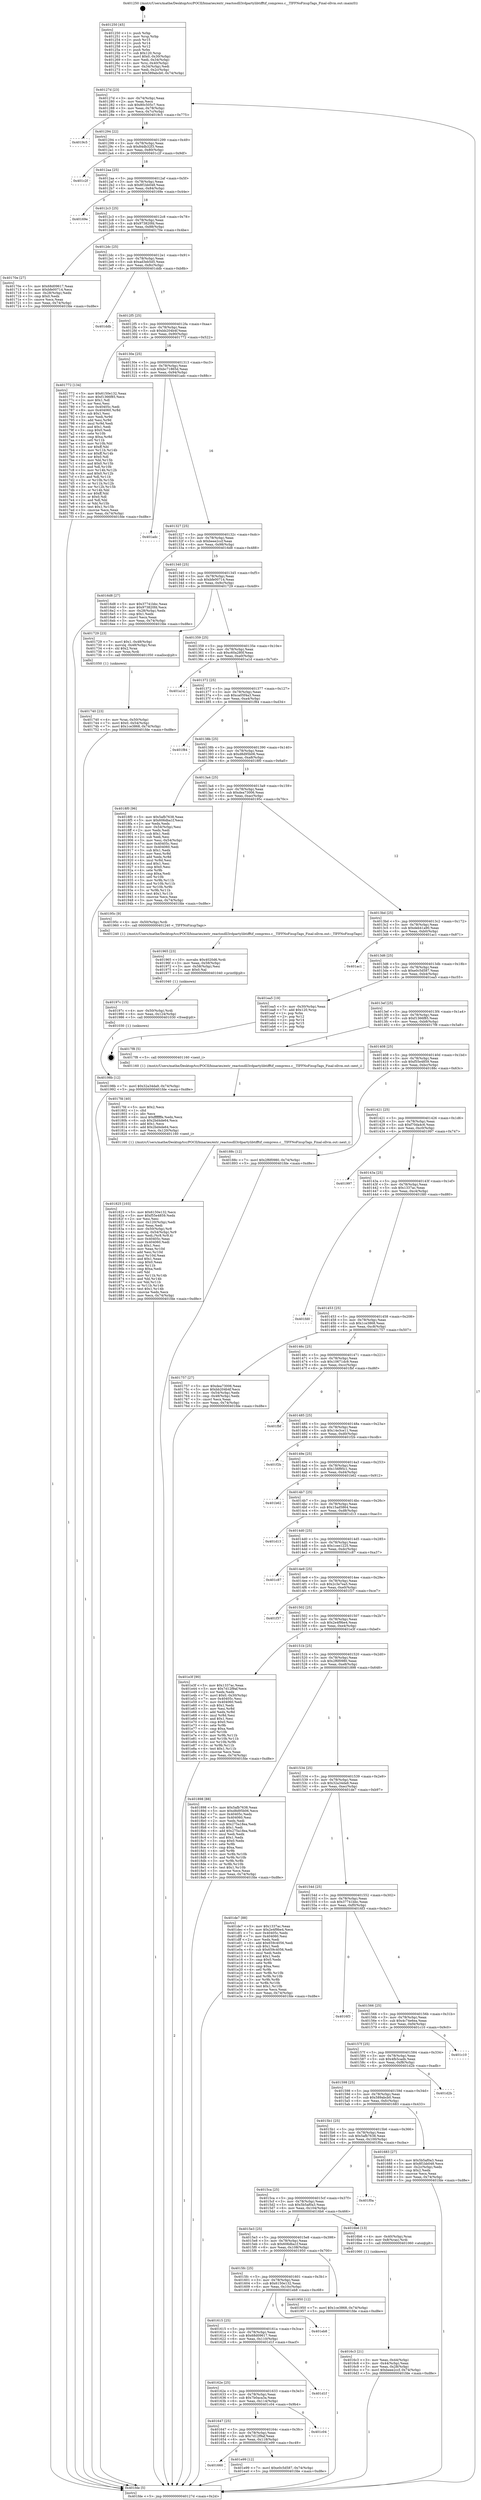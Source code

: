 digraph "0x401250" {
  label = "0x401250 (/mnt/c/Users/mathe/Desktop/tcc/POCII/binaries/extr_reactosdll3rdpartylibtifftif_compress.c__TIFFNoFixupTags_Final-ollvm.out::main(0))"
  labelloc = "t"
  node[shape=record]

  Entry [label="",width=0.3,height=0.3,shape=circle,fillcolor=black,style=filled]
  "0x40127d" [label="{
     0x40127d [23]\l
     | [instrs]\l
     &nbsp;&nbsp;0x40127d \<+3\>: mov -0x74(%rbp),%eax\l
     &nbsp;&nbsp;0x401280 \<+2\>: mov %eax,%ecx\l
     &nbsp;&nbsp;0x401282 \<+6\>: sub $0x80c505c7,%ecx\l
     &nbsp;&nbsp;0x401288 \<+3\>: mov %eax,-0x78(%rbp)\l
     &nbsp;&nbsp;0x40128b \<+3\>: mov %ecx,-0x7c(%rbp)\l
     &nbsp;&nbsp;0x40128e \<+6\>: je 00000000004019c5 \<main+0x775\>\l
  }"]
  "0x4019c5" [label="{
     0x4019c5\l
  }", style=dashed]
  "0x401294" [label="{
     0x401294 [22]\l
     | [instrs]\l
     &nbsp;&nbsp;0x401294 \<+5\>: jmp 0000000000401299 \<main+0x49\>\l
     &nbsp;&nbsp;0x401299 \<+3\>: mov -0x78(%rbp),%eax\l
     &nbsp;&nbsp;0x40129c \<+5\>: sub $0x84db32f3,%eax\l
     &nbsp;&nbsp;0x4012a1 \<+3\>: mov %eax,-0x80(%rbp)\l
     &nbsp;&nbsp;0x4012a4 \<+6\>: je 0000000000401c2f \<main+0x9df\>\l
  }"]
  Exit [label="",width=0.3,height=0.3,shape=circle,fillcolor=black,style=filled,peripheries=2]
  "0x401c2f" [label="{
     0x401c2f\l
  }", style=dashed]
  "0x4012aa" [label="{
     0x4012aa [25]\l
     | [instrs]\l
     &nbsp;&nbsp;0x4012aa \<+5\>: jmp 00000000004012af \<main+0x5f\>\l
     &nbsp;&nbsp;0x4012af \<+3\>: mov -0x78(%rbp),%eax\l
     &nbsp;&nbsp;0x4012b2 \<+5\>: sub $0x8f1bb048,%eax\l
     &nbsp;&nbsp;0x4012b7 \<+6\>: mov %eax,-0x84(%rbp)\l
     &nbsp;&nbsp;0x4012bd \<+6\>: je 000000000040169e \<main+0x44e\>\l
  }"]
  "0x401660" [label="{
     0x401660\l
  }", style=dashed]
  "0x40169e" [label="{
     0x40169e\l
  }", style=dashed]
  "0x4012c3" [label="{
     0x4012c3 [25]\l
     | [instrs]\l
     &nbsp;&nbsp;0x4012c3 \<+5\>: jmp 00000000004012c8 \<main+0x78\>\l
     &nbsp;&nbsp;0x4012c8 \<+3\>: mov -0x78(%rbp),%eax\l
     &nbsp;&nbsp;0x4012cb \<+5\>: sub $0x973820fd,%eax\l
     &nbsp;&nbsp;0x4012d0 \<+6\>: mov %eax,-0x88(%rbp)\l
     &nbsp;&nbsp;0x4012d6 \<+6\>: je 000000000040170e \<main+0x4be\>\l
  }"]
  "0x401e99" [label="{
     0x401e99 [12]\l
     | [instrs]\l
     &nbsp;&nbsp;0x401e99 \<+7\>: movl $0xe0c5d587,-0x74(%rbp)\l
     &nbsp;&nbsp;0x401ea0 \<+5\>: jmp 0000000000401fde \<main+0xd8e\>\l
  }"]
  "0x40170e" [label="{
     0x40170e [27]\l
     | [instrs]\l
     &nbsp;&nbsp;0x40170e \<+5\>: mov $0x68d09617,%eax\l
     &nbsp;&nbsp;0x401713 \<+5\>: mov $0xbfe00714,%ecx\l
     &nbsp;&nbsp;0x401718 \<+3\>: mov -0x28(%rbp),%edx\l
     &nbsp;&nbsp;0x40171b \<+3\>: cmp $0x0,%edx\l
     &nbsp;&nbsp;0x40171e \<+3\>: cmove %ecx,%eax\l
     &nbsp;&nbsp;0x401721 \<+3\>: mov %eax,-0x74(%rbp)\l
     &nbsp;&nbsp;0x401724 \<+5\>: jmp 0000000000401fde \<main+0xd8e\>\l
  }"]
  "0x4012dc" [label="{
     0x4012dc [25]\l
     | [instrs]\l
     &nbsp;&nbsp;0x4012dc \<+5\>: jmp 00000000004012e1 \<main+0x91\>\l
     &nbsp;&nbsp;0x4012e1 \<+3\>: mov -0x78(%rbp),%eax\l
     &nbsp;&nbsp;0x4012e4 \<+5\>: sub $0xad3eb5d5,%eax\l
     &nbsp;&nbsp;0x4012e9 \<+6\>: mov %eax,-0x8c(%rbp)\l
     &nbsp;&nbsp;0x4012ef \<+6\>: je 0000000000401ddb \<main+0xb8b\>\l
  }"]
  "0x401647" [label="{
     0x401647 [25]\l
     | [instrs]\l
     &nbsp;&nbsp;0x401647 \<+5\>: jmp 000000000040164c \<main+0x3fc\>\l
     &nbsp;&nbsp;0x40164c \<+3\>: mov -0x78(%rbp),%eax\l
     &nbsp;&nbsp;0x40164f \<+5\>: sub $0x7d12f9af,%eax\l
     &nbsp;&nbsp;0x401654 \<+6\>: mov %eax,-0x118(%rbp)\l
     &nbsp;&nbsp;0x40165a \<+6\>: je 0000000000401e99 \<main+0xc49\>\l
  }"]
  "0x401ddb" [label="{
     0x401ddb\l
  }", style=dashed]
  "0x4012f5" [label="{
     0x4012f5 [25]\l
     | [instrs]\l
     &nbsp;&nbsp;0x4012f5 \<+5\>: jmp 00000000004012fa \<main+0xaa\>\l
     &nbsp;&nbsp;0x4012fa \<+3\>: mov -0x78(%rbp),%eax\l
     &nbsp;&nbsp;0x4012fd \<+5\>: sub $0xbb204b4f,%eax\l
     &nbsp;&nbsp;0x401302 \<+6\>: mov %eax,-0x90(%rbp)\l
     &nbsp;&nbsp;0x401308 \<+6\>: je 0000000000401772 \<main+0x522\>\l
  }"]
  "0x401c04" [label="{
     0x401c04\l
  }", style=dashed]
  "0x401772" [label="{
     0x401772 [134]\l
     | [instrs]\l
     &nbsp;&nbsp;0x401772 \<+5\>: mov $0x6150e132,%eax\l
     &nbsp;&nbsp;0x401777 \<+5\>: mov $0xf1366f85,%ecx\l
     &nbsp;&nbsp;0x40177c \<+2\>: mov $0x1,%dl\l
     &nbsp;&nbsp;0x40177e \<+2\>: xor %esi,%esi\l
     &nbsp;&nbsp;0x401780 \<+7\>: mov 0x40405c,%edi\l
     &nbsp;&nbsp;0x401787 \<+8\>: mov 0x404060,%r8d\l
     &nbsp;&nbsp;0x40178f \<+3\>: sub $0x1,%esi\l
     &nbsp;&nbsp;0x401792 \<+3\>: mov %edi,%r9d\l
     &nbsp;&nbsp;0x401795 \<+3\>: add %esi,%r9d\l
     &nbsp;&nbsp;0x401798 \<+4\>: imul %r9d,%edi\l
     &nbsp;&nbsp;0x40179c \<+3\>: and $0x1,%edi\l
     &nbsp;&nbsp;0x40179f \<+3\>: cmp $0x0,%edi\l
     &nbsp;&nbsp;0x4017a2 \<+4\>: sete %r10b\l
     &nbsp;&nbsp;0x4017a6 \<+4\>: cmp $0xa,%r8d\l
     &nbsp;&nbsp;0x4017aa \<+4\>: setl %r11b\l
     &nbsp;&nbsp;0x4017ae \<+3\>: mov %r10b,%bl\l
     &nbsp;&nbsp;0x4017b1 \<+3\>: xor $0xff,%bl\l
     &nbsp;&nbsp;0x4017b4 \<+3\>: mov %r11b,%r14b\l
     &nbsp;&nbsp;0x4017b7 \<+4\>: xor $0xff,%r14b\l
     &nbsp;&nbsp;0x4017bb \<+3\>: xor $0x0,%dl\l
     &nbsp;&nbsp;0x4017be \<+3\>: mov %bl,%r15b\l
     &nbsp;&nbsp;0x4017c1 \<+4\>: and $0x0,%r15b\l
     &nbsp;&nbsp;0x4017c5 \<+3\>: and %dl,%r10b\l
     &nbsp;&nbsp;0x4017c8 \<+3\>: mov %r14b,%r12b\l
     &nbsp;&nbsp;0x4017cb \<+4\>: and $0x0,%r12b\l
     &nbsp;&nbsp;0x4017cf \<+3\>: and %dl,%r11b\l
     &nbsp;&nbsp;0x4017d2 \<+3\>: or %r10b,%r15b\l
     &nbsp;&nbsp;0x4017d5 \<+3\>: or %r11b,%r12b\l
     &nbsp;&nbsp;0x4017d8 \<+3\>: xor %r12b,%r15b\l
     &nbsp;&nbsp;0x4017db \<+3\>: or %r14b,%bl\l
     &nbsp;&nbsp;0x4017de \<+3\>: xor $0xff,%bl\l
     &nbsp;&nbsp;0x4017e1 \<+3\>: or $0x0,%dl\l
     &nbsp;&nbsp;0x4017e4 \<+2\>: and %dl,%bl\l
     &nbsp;&nbsp;0x4017e6 \<+3\>: or %bl,%r15b\l
     &nbsp;&nbsp;0x4017e9 \<+4\>: test $0x1,%r15b\l
     &nbsp;&nbsp;0x4017ed \<+3\>: cmovne %ecx,%eax\l
     &nbsp;&nbsp;0x4017f0 \<+3\>: mov %eax,-0x74(%rbp)\l
     &nbsp;&nbsp;0x4017f3 \<+5\>: jmp 0000000000401fde \<main+0xd8e\>\l
  }"]
  "0x40130e" [label="{
     0x40130e [25]\l
     | [instrs]\l
     &nbsp;&nbsp;0x40130e \<+5\>: jmp 0000000000401313 \<main+0xc3\>\l
     &nbsp;&nbsp;0x401313 \<+3\>: mov -0x78(%rbp),%eax\l
     &nbsp;&nbsp;0x401316 \<+5\>: sub $0xbc71865d,%eax\l
     &nbsp;&nbsp;0x40131b \<+6\>: mov %eax,-0x94(%rbp)\l
     &nbsp;&nbsp;0x401321 \<+6\>: je 0000000000401adc \<main+0x88c\>\l
  }"]
  "0x40162e" [label="{
     0x40162e [25]\l
     | [instrs]\l
     &nbsp;&nbsp;0x40162e \<+5\>: jmp 0000000000401633 \<main+0x3e3\>\l
     &nbsp;&nbsp;0x401633 \<+3\>: mov -0x78(%rbp),%eax\l
     &nbsp;&nbsp;0x401636 \<+5\>: sub $0x7b0aca3a,%eax\l
     &nbsp;&nbsp;0x40163b \<+6\>: mov %eax,-0x114(%rbp)\l
     &nbsp;&nbsp;0x401641 \<+6\>: je 0000000000401c04 \<main+0x9b4\>\l
  }"]
  "0x401adc" [label="{
     0x401adc\l
  }", style=dashed]
  "0x401327" [label="{
     0x401327 [25]\l
     | [instrs]\l
     &nbsp;&nbsp;0x401327 \<+5\>: jmp 000000000040132c \<main+0xdc\>\l
     &nbsp;&nbsp;0x40132c \<+3\>: mov -0x78(%rbp),%eax\l
     &nbsp;&nbsp;0x40132f \<+5\>: sub $0xbeee2ccf,%eax\l
     &nbsp;&nbsp;0x401334 \<+6\>: mov %eax,-0x98(%rbp)\l
     &nbsp;&nbsp;0x40133a \<+6\>: je 00000000004016d8 \<main+0x488\>\l
  }"]
  "0x401d1f" [label="{
     0x401d1f\l
  }", style=dashed]
  "0x4016d8" [label="{
     0x4016d8 [27]\l
     | [instrs]\l
     &nbsp;&nbsp;0x4016d8 \<+5\>: mov $0x37741bbc,%eax\l
     &nbsp;&nbsp;0x4016dd \<+5\>: mov $0x973820fd,%ecx\l
     &nbsp;&nbsp;0x4016e2 \<+3\>: mov -0x28(%rbp),%edx\l
     &nbsp;&nbsp;0x4016e5 \<+3\>: cmp $0x1,%edx\l
     &nbsp;&nbsp;0x4016e8 \<+3\>: cmovl %ecx,%eax\l
     &nbsp;&nbsp;0x4016eb \<+3\>: mov %eax,-0x74(%rbp)\l
     &nbsp;&nbsp;0x4016ee \<+5\>: jmp 0000000000401fde \<main+0xd8e\>\l
  }"]
  "0x401340" [label="{
     0x401340 [25]\l
     | [instrs]\l
     &nbsp;&nbsp;0x401340 \<+5\>: jmp 0000000000401345 \<main+0xf5\>\l
     &nbsp;&nbsp;0x401345 \<+3\>: mov -0x78(%rbp),%eax\l
     &nbsp;&nbsp;0x401348 \<+5\>: sub $0xbfe00714,%eax\l
     &nbsp;&nbsp;0x40134d \<+6\>: mov %eax,-0x9c(%rbp)\l
     &nbsp;&nbsp;0x401353 \<+6\>: je 0000000000401729 \<main+0x4d9\>\l
  }"]
  "0x401615" [label="{
     0x401615 [25]\l
     | [instrs]\l
     &nbsp;&nbsp;0x401615 \<+5\>: jmp 000000000040161a \<main+0x3ca\>\l
     &nbsp;&nbsp;0x40161a \<+3\>: mov -0x78(%rbp),%eax\l
     &nbsp;&nbsp;0x40161d \<+5\>: sub $0x68d09617,%eax\l
     &nbsp;&nbsp;0x401622 \<+6\>: mov %eax,-0x110(%rbp)\l
     &nbsp;&nbsp;0x401628 \<+6\>: je 0000000000401d1f \<main+0xacf\>\l
  }"]
  "0x401729" [label="{
     0x401729 [23]\l
     | [instrs]\l
     &nbsp;&nbsp;0x401729 \<+7\>: movl $0x1,-0x48(%rbp)\l
     &nbsp;&nbsp;0x401730 \<+4\>: movslq -0x48(%rbp),%rax\l
     &nbsp;&nbsp;0x401734 \<+4\>: shl $0x2,%rax\l
     &nbsp;&nbsp;0x401738 \<+3\>: mov %rax,%rdi\l
     &nbsp;&nbsp;0x40173b \<+5\>: call 0000000000401050 \<malloc@plt\>\l
     | [calls]\l
     &nbsp;&nbsp;0x401050 \{1\} (unknown)\l
  }"]
  "0x401359" [label="{
     0x401359 [25]\l
     | [instrs]\l
     &nbsp;&nbsp;0x401359 \<+5\>: jmp 000000000040135e \<main+0x10e\>\l
     &nbsp;&nbsp;0x40135e \<+3\>: mov -0x78(%rbp),%eax\l
     &nbsp;&nbsp;0x401361 \<+5\>: sub $0xc60a280f,%eax\l
     &nbsp;&nbsp;0x401366 \<+6\>: mov %eax,-0xa0(%rbp)\l
     &nbsp;&nbsp;0x40136c \<+6\>: je 0000000000401a1d \<main+0x7cd\>\l
  }"]
  "0x401eb8" [label="{
     0x401eb8\l
  }", style=dashed]
  "0x401a1d" [label="{
     0x401a1d\l
  }", style=dashed]
  "0x401372" [label="{
     0x401372 [25]\l
     | [instrs]\l
     &nbsp;&nbsp;0x401372 \<+5\>: jmp 0000000000401377 \<main+0x127\>\l
     &nbsp;&nbsp;0x401377 \<+3\>: mov -0x78(%rbp),%eax\l
     &nbsp;&nbsp;0x40137a \<+5\>: sub $0xca05f4a3,%eax\l
     &nbsp;&nbsp;0x40137f \<+6\>: mov %eax,-0xa4(%rbp)\l
     &nbsp;&nbsp;0x401385 \<+6\>: je 0000000000401f84 \<main+0xd34\>\l
  }"]
  "0x40198b" [label="{
     0x40198b [12]\l
     | [instrs]\l
     &nbsp;&nbsp;0x40198b \<+7\>: movl $0x32a34da9,-0x74(%rbp)\l
     &nbsp;&nbsp;0x401992 \<+5\>: jmp 0000000000401fde \<main+0xd8e\>\l
  }"]
  "0x401f84" [label="{
     0x401f84\l
  }", style=dashed]
  "0x40138b" [label="{
     0x40138b [25]\l
     | [instrs]\l
     &nbsp;&nbsp;0x40138b \<+5\>: jmp 0000000000401390 \<main+0x140\>\l
     &nbsp;&nbsp;0x401390 \<+3\>: mov -0x78(%rbp),%eax\l
     &nbsp;&nbsp;0x401393 \<+5\>: sub $0xd8d95b06,%eax\l
     &nbsp;&nbsp;0x401398 \<+6\>: mov %eax,-0xa8(%rbp)\l
     &nbsp;&nbsp;0x40139e \<+6\>: je 00000000004018f0 \<main+0x6a0\>\l
  }"]
  "0x40197c" [label="{
     0x40197c [15]\l
     | [instrs]\l
     &nbsp;&nbsp;0x40197c \<+4\>: mov -0x50(%rbp),%rdi\l
     &nbsp;&nbsp;0x401980 \<+6\>: mov %eax,-0x124(%rbp)\l
     &nbsp;&nbsp;0x401986 \<+5\>: call 0000000000401030 \<free@plt\>\l
     | [calls]\l
     &nbsp;&nbsp;0x401030 \{1\} (unknown)\l
  }"]
  "0x4018f0" [label="{
     0x4018f0 [96]\l
     | [instrs]\l
     &nbsp;&nbsp;0x4018f0 \<+5\>: mov $0x5afb7638,%eax\l
     &nbsp;&nbsp;0x4018f5 \<+5\>: mov $0x606dba1f,%ecx\l
     &nbsp;&nbsp;0x4018fa \<+2\>: xor %edx,%edx\l
     &nbsp;&nbsp;0x4018fc \<+3\>: mov -0x54(%rbp),%esi\l
     &nbsp;&nbsp;0x4018ff \<+2\>: mov %edx,%edi\l
     &nbsp;&nbsp;0x401901 \<+3\>: sub $0x1,%edi\l
     &nbsp;&nbsp;0x401904 \<+2\>: sub %edi,%esi\l
     &nbsp;&nbsp;0x401906 \<+3\>: mov %esi,-0x54(%rbp)\l
     &nbsp;&nbsp;0x401909 \<+7\>: mov 0x40405c,%esi\l
     &nbsp;&nbsp;0x401910 \<+7\>: mov 0x404060,%edi\l
     &nbsp;&nbsp;0x401917 \<+3\>: sub $0x1,%edx\l
     &nbsp;&nbsp;0x40191a \<+3\>: mov %esi,%r8d\l
     &nbsp;&nbsp;0x40191d \<+3\>: add %edx,%r8d\l
     &nbsp;&nbsp;0x401920 \<+4\>: imul %r8d,%esi\l
     &nbsp;&nbsp;0x401924 \<+3\>: and $0x1,%esi\l
     &nbsp;&nbsp;0x401927 \<+3\>: cmp $0x0,%esi\l
     &nbsp;&nbsp;0x40192a \<+4\>: sete %r9b\l
     &nbsp;&nbsp;0x40192e \<+3\>: cmp $0xa,%edi\l
     &nbsp;&nbsp;0x401931 \<+4\>: setl %r10b\l
     &nbsp;&nbsp;0x401935 \<+3\>: mov %r9b,%r11b\l
     &nbsp;&nbsp;0x401938 \<+3\>: and %r10b,%r11b\l
     &nbsp;&nbsp;0x40193b \<+3\>: xor %r10b,%r9b\l
     &nbsp;&nbsp;0x40193e \<+3\>: or %r9b,%r11b\l
     &nbsp;&nbsp;0x401941 \<+4\>: test $0x1,%r11b\l
     &nbsp;&nbsp;0x401945 \<+3\>: cmovne %ecx,%eax\l
     &nbsp;&nbsp;0x401948 \<+3\>: mov %eax,-0x74(%rbp)\l
     &nbsp;&nbsp;0x40194b \<+5\>: jmp 0000000000401fde \<main+0xd8e\>\l
  }"]
  "0x4013a4" [label="{
     0x4013a4 [25]\l
     | [instrs]\l
     &nbsp;&nbsp;0x4013a4 \<+5\>: jmp 00000000004013a9 \<main+0x159\>\l
     &nbsp;&nbsp;0x4013a9 \<+3\>: mov -0x78(%rbp),%eax\l
     &nbsp;&nbsp;0x4013ac \<+5\>: sub $0xdea73006,%eax\l
     &nbsp;&nbsp;0x4013b1 \<+6\>: mov %eax,-0xac(%rbp)\l
     &nbsp;&nbsp;0x4013b7 \<+6\>: je 000000000040195c \<main+0x70c\>\l
  }"]
  "0x401965" [label="{
     0x401965 [23]\l
     | [instrs]\l
     &nbsp;&nbsp;0x401965 \<+10\>: movabs $0x4020d6,%rdi\l
     &nbsp;&nbsp;0x40196f \<+3\>: mov %eax,-0x58(%rbp)\l
     &nbsp;&nbsp;0x401972 \<+3\>: mov -0x58(%rbp),%esi\l
     &nbsp;&nbsp;0x401975 \<+2\>: mov $0x0,%al\l
     &nbsp;&nbsp;0x401977 \<+5\>: call 0000000000401040 \<printf@plt\>\l
     | [calls]\l
     &nbsp;&nbsp;0x401040 \{1\} (unknown)\l
  }"]
  "0x40195c" [label="{
     0x40195c [9]\l
     | [instrs]\l
     &nbsp;&nbsp;0x40195c \<+4\>: mov -0x50(%rbp),%rdi\l
     &nbsp;&nbsp;0x401960 \<+5\>: call 0000000000401240 \<_TIFFNoFixupTags\>\l
     | [calls]\l
     &nbsp;&nbsp;0x401240 \{1\} (/mnt/c/Users/mathe/Desktop/tcc/POCII/binaries/extr_reactosdll3rdpartylibtifftif_compress.c__TIFFNoFixupTags_Final-ollvm.out::_TIFFNoFixupTags)\l
  }"]
  "0x4013bd" [label="{
     0x4013bd [25]\l
     | [instrs]\l
     &nbsp;&nbsp;0x4013bd \<+5\>: jmp 00000000004013c2 \<main+0x172\>\l
     &nbsp;&nbsp;0x4013c2 \<+3\>: mov -0x78(%rbp),%eax\l
     &nbsp;&nbsp;0x4013c5 \<+5\>: sub $0xdeb41a90,%eax\l
     &nbsp;&nbsp;0x4013ca \<+6\>: mov %eax,-0xb0(%rbp)\l
     &nbsp;&nbsp;0x4013d0 \<+6\>: je 0000000000401ac1 \<main+0x871\>\l
  }"]
  "0x4015fc" [label="{
     0x4015fc [25]\l
     | [instrs]\l
     &nbsp;&nbsp;0x4015fc \<+5\>: jmp 0000000000401601 \<main+0x3b1\>\l
     &nbsp;&nbsp;0x401601 \<+3\>: mov -0x78(%rbp),%eax\l
     &nbsp;&nbsp;0x401604 \<+5\>: sub $0x6150e132,%eax\l
     &nbsp;&nbsp;0x401609 \<+6\>: mov %eax,-0x10c(%rbp)\l
     &nbsp;&nbsp;0x40160f \<+6\>: je 0000000000401eb8 \<main+0xc68\>\l
  }"]
  "0x401ac1" [label="{
     0x401ac1\l
  }", style=dashed]
  "0x4013d6" [label="{
     0x4013d6 [25]\l
     | [instrs]\l
     &nbsp;&nbsp;0x4013d6 \<+5\>: jmp 00000000004013db \<main+0x18b\>\l
     &nbsp;&nbsp;0x4013db \<+3\>: mov -0x78(%rbp),%eax\l
     &nbsp;&nbsp;0x4013de \<+5\>: sub $0xe0c5d587,%eax\l
     &nbsp;&nbsp;0x4013e3 \<+6\>: mov %eax,-0xb4(%rbp)\l
     &nbsp;&nbsp;0x4013e9 \<+6\>: je 0000000000401ea5 \<main+0xc55\>\l
  }"]
  "0x401950" [label="{
     0x401950 [12]\l
     | [instrs]\l
     &nbsp;&nbsp;0x401950 \<+7\>: movl $0x1ce3868,-0x74(%rbp)\l
     &nbsp;&nbsp;0x401957 \<+5\>: jmp 0000000000401fde \<main+0xd8e\>\l
  }"]
  "0x401ea5" [label="{
     0x401ea5 [19]\l
     | [instrs]\l
     &nbsp;&nbsp;0x401ea5 \<+3\>: mov -0x30(%rbp),%eax\l
     &nbsp;&nbsp;0x401ea8 \<+7\>: add $0x120,%rsp\l
     &nbsp;&nbsp;0x401eaf \<+1\>: pop %rbx\l
     &nbsp;&nbsp;0x401eb0 \<+2\>: pop %r12\l
     &nbsp;&nbsp;0x401eb2 \<+2\>: pop %r14\l
     &nbsp;&nbsp;0x401eb4 \<+2\>: pop %r15\l
     &nbsp;&nbsp;0x401eb6 \<+1\>: pop %rbp\l
     &nbsp;&nbsp;0x401eb7 \<+1\>: ret\l
  }"]
  "0x4013ef" [label="{
     0x4013ef [25]\l
     | [instrs]\l
     &nbsp;&nbsp;0x4013ef \<+5\>: jmp 00000000004013f4 \<main+0x1a4\>\l
     &nbsp;&nbsp;0x4013f4 \<+3\>: mov -0x78(%rbp),%eax\l
     &nbsp;&nbsp;0x4013f7 \<+5\>: sub $0xf1366f85,%eax\l
     &nbsp;&nbsp;0x4013fc \<+6\>: mov %eax,-0xb8(%rbp)\l
     &nbsp;&nbsp;0x401402 \<+6\>: je 00000000004017f8 \<main+0x5a8\>\l
  }"]
  "0x401825" [label="{
     0x401825 [103]\l
     | [instrs]\l
     &nbsp;&nbsp;0x401825 \<+5\>: mov $0x6150e132,%ecx\l
     &nbsp;&nbsp;0x40182a \<+5\>: mov $0xf55e4859,%edx\l
     &nbsp;&nbsp;0x40182f \<+2\>: xor %esi,%esi\l
     &nbsp;&nbsp;0x401831 \<+6\>: mov -0x120(%rbp),%edi\l
     &nbsp;&nbsp;0x401837 \<+3\>: imul %eax,%edi\l
     &nbsp;&nbsp;0x40183a \<+4\>: mov -0x50(%rbp),%r8\l
     &nbsp;&nbsp;0x40183e \<+4\>: movslq -0x54(%rbp),%r9\l
     &nbsp;&nbsp;0x401842 \<+4\>: mov %edi,(%r8,%r9,4)\l
     &nbsp;&nbsp;0x401846 \<+7\>: mov 0x40405c,%eax\l
     &nbsp;&nbsp;0x40184d \<+7\>: mov 0x404060,%edi\l
     &nbsp;&nbsp;0x401854 \<+3\>: sub $0x1,%esi\l
     &nbsp;&nbsp;0x401857 \<+3\>: mov %eax,%r10d\l
     &nbsp;&nbsp;0x40185a \<+3\>: add %esi,%r10d\l
     &nbsp;&nbsp;0x40185d \<+4\>: imul %r10d,%eax\l
     &nbsp;&nbsp;0x401861 \<+3\>: and $0x1,%eax\l
     &nbsp;&nbsp;0x401864 \<+3\>: cmp $0x0,%eax\l
     &nbsp;&nbsp;0x401867 \<+4\>: sete %r11b\l
     &nbsp;&nbsp;0x40186b \<+3\>: cmp $0xa,%edi\l
     &nbsp;&nbsp;0x40186e \<+3\>: setl %bl\l
     &nbsp;&nbsp;0x401871 \<+3\>: mov %r11b,%r14b\l
     &nbsp;&nbsp;0x401874 \<+3\>: and %bl,%r14b\l
     &nbsp;&nbsp;0x401877 \<+3\>: xor %bl,%r11b\l
     &nbsp;&nbsp;0x40187a \<+3\>: or %r11b,%r14b\l
     &nbsp;&nbsp;0x40187d \<+4\>: test $0x1,%r14b\l
     &nbsp;&nbsp;0x401881 \<+3\>: cmovne %edx,%ecx\l
     &nbsp;&nbsp;0x401884 \<+3\>: mov %ecx,-0x74(%rbp)\l
     &nbsp;&nbsp;0x401887 \<+5\>: jmp 0000000000401fde \<main+0xd8e\>\l
  }"]
  "0x4017f8" [label="{
     0x4017f8 [5]\l
     | [instrs]\l
     &nbsp;&nbsp;0x4017f8 \<+5\>: call 0000000000401160 \<next_i\>\l
     | [calls]\l
     &nbsp;&nbsp;0x401160 \{1\} (/mnt/c/Users/mathe/Desktop/tcc/POCII/binaries/extr_reactosdll3rdpartylibtifftif_compress.c__TIFFNoFixupTags_Final-ollvm.out::next_i)\l
  }"]
  "0x401408" [label="{
     0x401408 [25]\l
     | [instrs]\l
     &nbsp;&nbsp;0x401408 \<+5\>: jmp 000000000040140d \<main+0x1bd\>\l
     &nbsp;&nbsp;0x40140d \<+3\>: mov -0x78(%rbp),%eax\l
     &nbsp;&nbsp;0x401410 \<+5\>: sub $0xf55e4859,%eax\l
     &nbsp;&nbsp;0x401415 \<+6\>: mov %eax,-0xbc(%rbp)\l
     &nbsp;&nbsp;0x40141b \<+6\>: je 000000000040188c \<main+0x63c\>\l
  }"]
  "0x4017fd" [label="{
     0x4017fd [40]\l
     | [instrs]\l
     &nbsp;&nbsp;0x4017fd \<+5\>: mov $0x2,%ecx\l
     &nbsp;&nbsp;0x401802 \<+1\>: cltd\l
     &nbsp;&nbsp;0x401803 \<+2\>: idiv %ecx\l
     &nbsp;&nbsp;0x401805 \<+6\>: imul $0xfffffffe,%edx,%ecx\l
     &nbsp;&nbsp;0x40180b \<+6\>: sub $0x2bd4de64,%ecx\l
     &nbsp;&nbsp;0x401811 \<+3\>: add $0x1,%ecx\l
     &nbsp;&nbsp;0x401814 \<+6\>: add $0x2bd4de64,%ecx\l
     &nbsp;&nbsp;0x40181a \<+6\>: mov %ecx,-0x120(%rbp)\l
     &nbsp;&nbsp;0x401820 \<+5\>: call 0000000000401160 \<next_i\>\l
     | [calls]\l
     &nbsp;&nbsp;0x401160 \{1\} (/mnt/c/Users/mathe/Desktop/tcc/POCII/binaries/extr_reactosdll3rdpartylibtifftif_compress.c__TIFFNoFixupTags_Final-ollvm.out::next_i)\l
  }"]
  "0x40188c" [label="{
     0x40188c [12]\l
     | [instrs]\l
     &nbsp;&nbsp;0x40188c \<+7\>: movl $0x2f6f0980,-0x74(%rbp)\l
     &nbsp;&nbsp;0x401893 \<+5\>: jmp 0000000000401fde \<main+0xd8e\>\l
  }"]
  "0x401421" [label="{
     0x401421 [25]\l
     | [instrs]\l
     &nbsp;&nbsp;0x401421 \<+5\>: jmp 0000000000401426 \<main+0x1d6\>\l
     &nbsp;&nbsp;0x401426 \<+3\>: mov -0x78(%rbp),%eax\l
     &nbsp;&nbsp;0x401429 \<+5\>: sub $0xf70da4c6,%eax\l
     &nbsp;&nbsp;0x40142e \<+6\>: mov %eax,-0xc0(%rbp)\l
     &nbsp;&nbsp;0x401434 \<+6\>: je 0000000000401997 \<main+0x747\>\l
  }"]
  "0x401740" [label="{
     0x401740 [23]\l
     | [instrs]\l
     &nbsp;&nbsp;0x401740 \<+4\>: mov %rax,-0x50(%rbp)\l
     &nbsp;&nbsp;0x401744 \<+7\>: movl $0x0,-0x54(%rbp)\l
     &nbsp;&nbsp;0x40174b \<+7\>: movl $0x1ce3868,-0x74(%rbp)\l
     &nbsp;&nbsp;0x401752 \<+5\>: jmp 0000000000401fde \<main+0xd8e\>\l
  }"]
  "0x401997" [label="{
     0x401997\l
  }", style=dashed]
  "0x40143a" [label="{
     0x40143a [25]\l
     | [instrs]\l
     &nbsp;&nbsp;0x40143a \<+5\>: jmp 000000000040143f \<main+0x1ef\>\l
     &nbsp;&nbsp;0x40143f \<+3\>: mov -0x78(%rbp),%eax\l
     &nbsp;&nbsp;0x401442 \<+5\>: sub $0x1337ac,%eax\l
     &nbsp;&nbsp;0x401447 \<+6\>: mov %eax,-0xc4(%rbp)\l
     &nbsp;&nbsp;0x40144d \<+6\>: je 0000000000401fd0 \<main+0xd80\>\l
  }"]
  "0x4016c3" [label="{
     0x4016c3 [21]\l
     | [instrs]\l
     &nbsp;&nbsp;0x4016c3 \<+3\>: mov %eax,-0x44(%rbp)\l
     &nbsp;&nbsp;0x4016c6 \<+3\>: mov -0x44(%rbp),%eax\l
     &nbsp;&nbsp;0x4016c9 \<+3\>: mov %eax,-0x28(%rbp)\l
     &nbsp;&nbsp;0x4016cc \<+7\>: movl $0xbeee2ccf,-0x74(%rbp)\l
     &nbsp;&nbsp;0x4016d3 \<+5\>: jmp 0000000000401fde \<main+0xd8e\>\l
  }"]
  "0x401fd0" [label="{
     0x401fd0\l
  }", style=dashed]
  "0x401453" [label="{
     0x401453 [25]\l
     | [instrs]\l
     &nbsp;&nbsp;0x401453 \<+5\>: jmp 0000000000401458 \<main+0x208\>\l
     &nbsp;&nbsp;0x401458 \<+3\>: mov -0x78(%rbp),%eax\l
     &nbsp;&nbsp;0x40145b \<+5\>: sub $0x1ce3868,%eax\l
     &nbsp;&nbsp;0x401460 \<+6\>: mov %eax,-0xc8(%rbp)\l
     &nbsp;&nbsp;0x401466 \<+6\>: je 0000000000401757 \<main+0x507\>\l
  }"]
  "0x4015e3" [label="{
     0x4015e3 [25]\l
     | [instrs]\l
     &nbsp;&nbsp;0x4015e3 \<+5\>: jmp 00000000004015e8 \<main+0x398\>\l
     &nbsp;&nbsp;0x4015e8 \<+3\>: mov -0x78(%rbp),%eax\l
     &nbsp;&nbsp;0x4015eb \<+5\>: sub $0x606dba1f,%eax\l
     &nbsp;&nbsp;0x4015f0 \<+6\>: mov %eax,-0x108(%rbp)\l
     &nbsp;&nbsp;0x4015f6 \<+6\>: je 0000000000401950 \<main+0x700\>\l
  }"]
  "0x401757" [label="{
     0x401757 [27]\l
     | [instrs]\l
     &nbsp;&nbsp;0x401757 \<+5\>: mov $0xdea73006,%eax\l
     &nbsp;&nbsp;0x40175c \<+5\>: mov $0xbb204b4f,%ecx\l
     &nbsp;&nbsp;0x401761 \<+3\>: mov -0x54(%rbp),%edx\l
     &nbsp;&nbsp;0x401764 \<+3\>: cmp -0x48(%rbp),%edx\l
     &nbsp;&nbsp;0x401767 \<+3\>: cmovl %ecx,%eax\l
     &nbsp;&nbsp;0x40176a \<+3\>: mov %eax,-0x74(%rbp)\l
     &nbsp;&nbsp;0x40176d \<+5\>: jmp 0000000000401fde \<main+0xd8e\>\l
  }"]
  "0x40146c" [label="{
     0x40146c [25]\l
     | [instrs]\l
     &nbsp;&nbsp;0x40146c \<+5\>: jmp 0000000000401471 \<main+0x221\>\l
     &nbsp;&nbsp;0x401471 \<+3\>: mov -0x78(%rbp),%eax\l
     &nbsp;&nbsp;0x401474 \<+5\>: sub $0x10671dc9,%eax\l
     &nbsp;&nbsp;0x401479 \<+6\>: mov %eax,-0xcc(%rbp)\l
     &nbsp;&nbsp;0x40147f \<+6\>: je 0000000000401fbf \<main+0xd6f\>\l
  }"]
  "0x4016b6" [label="{
     0x4016b6 [13]\l
     | [instrs]\l
     &nbsp;&nbsp;0x4016b6 \<+4\>: mov -0x40(%rbp),%rax\l
     &nbsp;&nbsp;0x4016ba \<+4\>: mov 0x8(%rax),%rdi\l
     &nbsp;&nbsp;0x4016be \<+5\>: call 0000000000401060 \<atoi@plt\>\l
     | [calls]\l
     &nbsp;&nbsp;0x401060 \{1\} (unknown)\l
  }"]
  "0x401fbf" [label="{
     0x401fbf\l
  }", style=dashed]
  "0x401485" [label="{
     0x401485 [25]\l
     | [instrs]\l
     &nbsp;&nbsp;0x401485 \<+5\>: jmp 000000000040148a \<main+0x23a\>\l
     &nbsp;&nbsp;0x40148a \<+3\>: mov -0x78(%rbp),%eax\l
     &nbsp;&nbsp;0x40148d \<+5\>: sub $0x14e3ce11,%eax\l
     &nbsp;&nbsp;0x401492 \<+6\>: mov %eax,-0xd0(%rbp)\l
     &nbsp;&nbsp;0x401498 \<+6\>: je 0000000000401f2b \<main+0xcdb\>\l
  }"]
  "0x4015ca" [label="{
     0x4015ca [25]\l
     | [instrs]\l
     &nbsp;&nbsp;0x4015ca \<+5\>: jmp 00000000004015cf \<main+0x37f\>\l
     &nbsp;&nbsp;0x4015cf \<+3\>: mov -0x78(%rbp),%eax\l
     &nbsp;&nbsp;0x4015d2 \<+5\>: sub $0x5b5af0a3,%eax\l
     &nbsp;&nbsp;0x4015d7 \<+6\>: mov %eax,-0x104(%rbp)\l
     &nbsp;&nbsp;0x4015dd \<+6\>: je 00000000004016b6 \<main+0x466\>\l
  }"]
  "0x401f2b" [label="{
     0x401f2b\l
  }", style=dashed]
  "0x40149e" [label="{
     0x40149e [25]\l
     | [instrs]\l
     &nbsp;&nbsp;0x40149e \<+5\>: jmp 00000000004014a3 \<main+0x253\>\l
     &nbsp;&nbsp;0x4014a3 \<+3\>: mov -0x78(%rbp),%eax\l
     &nbsp;&nbsp;0x4014a6 \<+5\>: sub $0x156f95c1,%eax\l
     &nbsp;&nbsp;0x4014ab \<+6\>: mov %eax,-0xd4(%rbp)\l
     &nbsp;&nbsp;0x4014b1 \<+6\>: je 0000000000401b62 \<main+0x912\>\l
  }"]
  "0x401f0a" [label="{
     0x401f0a\l
  }", style=dashed]
  "0x401b62" [label="{
     0x401b62\l
  }", style=dashed]
  "0x4014b7" [label="{
     0x4014b7 [25]\l
     | [instrs]\l
     &nbsp;&nbsp;0x4014b7 \<+5\>: jmp 00000000004014bc \<main+0x26c\>\l
     &nbsp;&nbsp;0x4014bc \<+3\>: mov -0x78(%rbp),%eax\l
     &nbsp;&nbsp;0x4014bf \<+5\>: sub $0x15ad5864,%eax\l
     &nbsp;&nbsp;0x4014c4 \<+6\>: mov %eax,-0xd8(%rbp)\l
     &nbsp;&nbsp;0x4014ca \<+6\>: je 0000000000401d13 \<main+0xac3\>\l
  }"]
  "0x401250" [label="{
     0x401250 [45]\l
     | [instrs]\l
     &nbsp;&nbsp;0x401250 \<+1\>: push %rbp\l
     &nbsp;&nbsp;0x401251 \<+3\>: mov %rsp,%rbp\l
     &nbsp;&nbsp;0x401254 \<+2\>: push %r15\l
     &nbsp;&nbsp;0x401256 \<+2\>: push %r14\l
     &nbsp;&nbsp;0x401258 \<+2\>: push %r12\l
     &nbsp;&nbsp;0x40125a \<+1\>: push %rbx\l
     &nbsp;&nbsp;0x40125b \<+7\>: sub $0x120,%rsp\l
     &nbsp;&nbsp;0x401262 \<+7\>: movl $0x0,-0x30(%rbp)\l
     &nbsp;&nbsp;0x401269 \<+3\>: mov %edi,-0x34(%rbp)\l
     &nbsp;&nbsp;0x40126c \<+4\>: mov %rsi,-0x40(%rbp)\l
     &nbsp;&nbsp;0x401270 \<+3\>: mov -0x34(%rbp),%edi\l
     &nbsp;&nbsp;0x401273 \<+3\>: mov %edi,-0x2c(%rbp)\l
     &nbsp;&nbsp;0x401276 \<+7\>: movl $0x589abcb0,-0x74(%rbp)\l
  }"]
  "0x401d13" [label="{
     0x401d13\l
  }", style=dashed]
  "0x4014d0" [label="{
     0x4014d0 [25]\l
     | [instrs]\l
     &nbsp;&nbsp;0x4014d0 \<+5\>: jmp 00000000004014d5 \<main+0x285\>\l
     &nbsp;&nbsp;0x4014d5 \<+3\>: mov -0x78(%rbp),%eax\l
     &nbsp;&nbsp;0x4014d8 \<+5\>: sub $0x1cee1225,%eax\l
     &nbsp;&nbsp;0x4014dd \<+6\>: mov %eax,-0xdc(%rbp)\l
     &nbsp;&nbsp;0x4014e3 \<+6\>: je 0000000000401c87 \<main+0xa37\>\l
  }"]
  "0x401fde" [label="{
     0x401fde [5]\l
     | [instrs]\l
     &nbsp;&nbsp;0x401fde \<+5\>: jmp 000000000040127d \<main+0x2d\>\l
  }"]
  "0x401c87" [label="{
     0x401c87\l
  }", style=dashed]
  "0x4014e9" [label="{
     0x4014e9 [25]\l
     | [instrs]\l
     &nbsp;&nbsp;0x4014e9 \<+5\>: jmp 00000000004014ee \<main+0x29e\>\l
     &nbsp;&nbsp;0x4014ee \<+3\>: mov -0x78(%rbp),%eax\l
     &nbsp;&nbsp;0x4014f1 \<+5\>: sub $0x2c3e7ea5,%eax\l
     &nbsp;&nbsp;0x4014f6 \<+6\>: mov %eax,-0xe0(%rbp)\l
     &nbsp;&nbsp;0x4014fc \<+6\>: je 0000000000401f37 \<main+0xce7\>\l
  }"]
  "0x4015b1" [label="{
     0x4015b1 [25]\l
     | [instrs]\l
     &nbsp;&nbsp;0x4015b1 \<+5\>: jmp 00000000004015b6 \<main+0x366\>\l
     &nbsp;&nbsp;0x4015b6 \<+3\>: mov -0x78(%rbp),%eax\l
     &nbsp;&nbsp;0x4015b9 \<+5\>: sub $0x5afb7638,%eax\l
     &nbsp;&nbsp;0x4015be \<+6\>: mov %eax,-0x100(%rbp)\l
     &nbsp;&nbsp;0x4015c4 \<+6\>: je 0000000000401f0a \<main+0xcba\>\l
  }"]
  "0x401f37" [label="{
     0x401f37\l
  }", style=dashed]
  "0x401502" [label="{
     0x401502 [25]\l
     | [instrs]\l
     &nbsp;&nbsp;0x401502 \<+5\>: jmp 0000000000401507 \<main+0x2b7\>\l
     &nbsp;&nbsp;0x401507 \<+3\>: mov -0x78(%rbp),%eax\l
     &nbsp;&nbsp;0x40150a \<+5\>: sub $0x2e4f9be4,%eax\l
     &nbsp;&nbsp;0x40150f \<+6\>: mov %eax,-0xe4(%rbp)\l
     &nbsp;&nbsp;0x401515 \<+6\>: je 0000000000401e3f \<main+0xbef\>\l
  }"]
  "0x401683" [label="{
     0x401683 [27]\l
     | [instrs]\l
     &nbsp;&nbsp;0x401683 \<+5\>: mov $0x5b5af0a3,%eax\l
     &nbsp;&nbsp;0x401688 \<+5\>: mov $0x8f1bb048,%ecx\l
     &nbsp;&nbsp;0x40168d \<+3\>: mov -0x2c(%rbp),%edx\l
     &nbsp;&nbsp;0x401690 \<+3\>: cmp $0x2,%edx\l
     &nbsp;&nbsp;0x401693 \<+3\>: cmovne %ecx,%eax\l
     &nbsp;&nbsp;0x401696 \<+3\>: mov %eax,-0x74(%rbp)\l
     &nbsp;&nbsp;0x401699 \<+5\>: jmp 0000000000401fde \<main+0xd8e\>\l
  }"]
  "0x401e3f" [label="{
     0x401e3f [90]\l
     | [instrs]\l
     &nbsp;&nbsp;0x401e3f \<+5\>: mov $0x1337ac,%eax\l
     &nbsp;&nbsp;0x401e44 \<+5\>: mov $0x7d12f9af,%ecx\l
     &nbsp;&nbsp;0x401e49 \<+2\>: xor %edx,%edx\l
     &nbsp;&nbsp;0x401e4b \<+7\>: movl $0x0,-0x30(%rbp)\l
     &nbsp;&nbsp;0x401e52 \<+7\>: mov 0x40405c,%esi\l
     &nbsp;&nbsp;0x401e59 \<+7\>: mov 0x404060,%edi\l
     &nbsp;&nbsp;0x401e60 \<+3\>: sub $0x1,%edx\l
     &nbsp;&nbsp;0x401e63 \<+3\>: mov %esi,%r8d\l
     &nbsp;&nbsp;0x401e66 \<+3\>: add %edx,%r8d\l
     &nbsp;&nbsp;0x401e69 \<+4\>: imul %r8d,%esi\l
     &nbsp;&nbsp;0x401e6d \<+3\>: and $0x1,%esi\l
     &nbsp;&nbsp;0x401e70 \<+3\>: cmp $0x0,%esi\l
     &nbsp;&nbsp;0x401e73 \<+4\>: sete %r9b\l
     &nbsp;&nbsp;0x401e77 \<+3\>: cmp $0xa,%edi\l
     &nbsp;&nbsp;0x401e7a \<+4\>: setl %r10b\l
     &nbsp;&nbsp;0x401e7e \<+3\>: mov %r9b,%r11b\l
     &nbsp;&nbsp;0x401e81 \<+3\>: and %r10b,%r11b\l
     &nbsp;&nbsp;0x401e84 \<+3\>: xor %r10b,%r9b\l
     &nbsp;&nbsp;0x401e87 \<+3\>: or %r9b,%r11b\l
     &nbsp;&nbsp;0x401e8a \<+4\>: test $0x1,%r11b\l
     &nbsp;&nbsp;0x401e8e \<+3\>: cmovne %ecx,%eax\l
     &nbsp;&nbsp;0x401e91 \<+3\>: mov %eax,-0x74(%rbp)\l
     &nbsp;&nbsp;0x401e94 \<+5\>: jmp 0000000000401fde \<main+0xd8e\>\l
  }"]
  "0x40151b" [label="{
     0x40151b [25]\l
     | [instrs]\l
     &nbsp;&nbsp;0x40151b \<+5\>: jmp 0000000000401520 \<main+0x2d0\>\l
     &nbsp;&nbsp;0x401520 \<+3\>: mov -0x78(%rbp),%eax\l
     &nbsp;&nbsp;0x401523 \<+5\>: sub $0x2f6f0980,%eax\l
     &nbsp;&nbsp;0x401528 \<+6\>: mov %eax,-0xe8(%rbp)\l
     &nbsp;&nbsp;0x40152e \<+6\>: je 0000000000401898 \<main+0x648\>\l
  }"]
  "0x401598" [label="{
     0x401598 [25]\l
     | [instrs]\l
     &nbsp;&nbsp;0x401598 \<+5\>: jmp 000000000040159d \<main+0x34d\>\l
     &nbsp;&nbsp;0x40159d \<+3\>: mov -0x78(%rbp),%eax\l
     &nbsp;&nbsp;0x4015a0 \<+5\>: sub $0x589abcb0,%eax\l
     &nbsp;&nbsp;0x4015a5 \<+6\>: mov %eax,-0xfc(%rbp)\l
     &nbsp;&nbsp;0x4015ab \<+6\>: je 0000000000401683 \<main+0x433\>\l
  }"]
  "0x401898" [label="{
     0x401898 [88]\l
     | [instrs]\l
     &nbsp;&nbsp;0x401898 \<+5\>: mov $0x5afb7638,%eax\l
     &nbsp;&nbsp;0x40189d \<+5\>: mov $0xd8d95b06,%ecx\l
     &nbsp;&nbsp;0x4018a2 \<+7\>: mov 0x40405c,%edx\l
     &nbsp;&nbsp;0x4018a9 \<+7\>: mov 0x404060,%esi\l
     &nbsp;&nbsp;0x4018b0 \<+2\>: mov %edx,%edi\l
     &nbsp;&nbsp;0x4018b2 \<+6\>: sub $0x275a18ea,%edi\l
     &nbsp;&nbsp;0x4018b8 \<+3\>: sub $0x1,%edi\l
     &nbsp;&nbsp;0x4018bb \<+6\>: add $0x275a18ea,%edi\l
     &nbsp;&nbsp;0x4018c1 \<+3\>: imul %edi,%edx\l
     &nbsp;&nbsp;0x4018c4 \<+3\>: and $0x1,%edx\l
     &nbsp;&nbsp;0x4018c7 \<+3\>: cmp $0x0,%edx\l
     &nbsp;&nbsp;0x4018ca \<+4\>: sete %r8b\l
     &nbsp;&nbsp;0x4018ce \<+3\>: cmp $0xa,%esi\l
     &nbsp;&nbsp;0x4018d1 \<+4\>: setl %r9b\l
     &nbsp;&nbsp;0x4018d5 \<+3\>: mov %r8b,%r10b\l
     &nbsp;&nbsp;0x4018d8 \<+3\>: and %r9b,%r10b\l
     &nbsp;&nbsp;0x4018db \<+3\>: xor %r9b,%r8b\l
     &nbsp;&nbsp;0x4018de \<+3\>: or %r8b,%r10b\l
     &nbsp;&nbsp;0x4018e1 \<+4\>: test $0x1,%r10b\l
     &nbsp;&nbsp;0x4018e5 \<+3\>: cmovne %ecx,%eax\l
     &nbsp;&nbsp;0x4018e8 \<+3\>: mov %eax,-0x74(%rbp)\l
     &nbsp;&nbsp;0x4018eb \<+5\>: jmp 0000000000401fde \<main+0xd8e\>\l
  }"]
  "0x401534" [label="{
     0x401534 [25]\l
     | [instrs]\l
     &nbsp;&nbsp;0x401534 \<+5\>: jmp 0000000000401539 \<main+0x2e9\>\l
     &nbsp;&nbsp;0x401539 \<+3\>: mov -0x78(%rbp),%eax\l
     &nbsp;&nbsp;0x40153c \<+5\>: sub $0x32a34da9,%eax\l
     &nbsp;&nbsp;0x401541 \<+6\>: mov %eax,-0xec(%rbp)\l
     &nbsp;&nbsp;0x401547 \<+6\>: je 0000000000401de7 \<main+0xb97\>\l
  }"]
  "0x401d2b" [label="{
     0x401d2b\l
  }", style=dashed]
  "0x401de7" [label="{
     0x401de7 [88]\l
     | [instrs]\l
     &nbsp;&nbsp;0x401de7 \<+5\>: mov $0x1337ac,%eax\l
     &nbsp;&nbsp;0x401dec \<+5\>: mov $0x2e4f9be4,%ecx\l
     &nbsp;&nbsp;0x401df1 \<+7\>: mov 0x40405c,%edx\l
     &nbsp;&nbsp;0x401df8 \<+7\>: mov 0x404060,%esi\l
     &nbsp;&nbsp;0x401dff \<+2\>: mov %edx,%edi\l
     &nbsp;&nbsp;0x401e01 \<+6\>: add $0x659c4056,%edi\l
     &nbsp;&nbsp;0x401e07 \<+3\>: sub $0x1,%edi\l
     &nbsp;&nbsp;0x401e0a \<+6\>: sub $0x659c4056,%edi\l
     &nbsp;&nbsp;0x401e10 \<+3\>: imul %edi,%edx\l
     &nbsp;&nbsp;0x401e13 \<+3\>: and $0x1,%edx\l
     &nbsp;&nbsp;0x401e16 \<+3\>: cmp $0x0,%edx\l
     &nbsp;&nbsp;0x401e19 \<+4\>: sete %r8b\l
     &nbsp;&nbsp;0x401e1d \<+3\>: cmp $0xa,%esi\l
     &nbsp;&nbsp;0x401e20 \<+4\>: setl %r9b\l
     &nbsp;&nbsp;0x401e24 \<+3\>: mov %r8b,%r10b\l
     &nbsp;&nbsp;0x401e27 \<+3\>: and %r9b,%r10b\l
     &nbsp;&nbsp;0x401e2a \<+3\>: xor %r9b,%r8b\l
     &nbsp;&nbsp;0x401e2d \<+3\>: or %r8b,%r10b\l
     &nbsp;&nbsp;0x401e30 \<+4\>: test $0x1,%r10b\l
     &nbsp;&nbsp;0x401e34 \<+3\>: cmovne %ecx,%eax\l
     &nbsp;&nbsp;0x401e37 \<+3\>: mov %eax,-0x74(%rbp)\l
     &nbsp;&nbsp;0x401e3a \<+5\>: jmp 0000000000401fde \<main+0xd8e\>\l
  }"]
  "0x40154d" [label="{
     0x40154d [25]\l
     | [instrs]\l
     &nbsp;&nbsp;0x40154d \<+5\>: jmp 0000000000401552 \<main+0x302\>\l
     &nbsp;&nbsp;0x401552 \<+3\>: mov -0x78(%rbp),%eax\l
     &nbsp;&nbsp;0x401555 \<+5\>: sub $0x37741bbc,%eax\l
     &nbsp;&nbsp;0x40155a \<+6\>: mov %eax,-0xf0(%rbp)\l
     &nbsp;&nbsp;0x401560 \<+6\>: je 00000000004016f3 \<main+0x4a3\>\l
  }"]
  "0x40157f" [label="{
     0x40157f [25]\l
     | [instrs]\l
     &nbsp;&nbsp;0x40157f \<+5\>: jmp 0000000000401584 \<main+0x334\>\l
     &nbsp;&nbsp;0x401584 \<+3\>: mov -0x78(%rbp),%eax\l
     &nbsp;&nbsp;0x401587 \<+5\>: sub $0x4fb5cadb,%eax\l
     &nbsp;&nbsp;0x40158c \<+6\>: mov %eax,-0xf8(%rbp)\l
     &nbsp;&nbsp;0x401592 \<+6\>: je 0000000000401d2b \<main+0xadb\>\l
  }"]
  "0x4016f3" [label="{
     0x4016f3\l
  }", style=dashed]
  "0x401566" [label="{
     0x401566 [25]\l
     | [instrs]\l
     &nbsp;&nbsp;0x401566 \<+5\>: jmp 000000000040156b \<main+0x31b\>\l
     &nbsp;&nbsp;0x40156b \<+3\>: mov -0x78(%rbp),%eax\l
     &nbsp;&nbsp;0x40156e \<+5\>: sub $0x4c74e6ea,%eax\l
     &nbsp;&nbsp;0x401573 \<+6\>: mov %eax,-0xf4(%rbp)\l
     &nbsp;&nbsp;0x401579 \<+6\>: je 0000000000401c10 \<main+0x9c0\>\l
  }"]
  "0x401c10" [label="{
     0x401c10\l
  }", style=dashed]
  Entry -> "0x401250" [label=" 1"]
  "0x40127d" -> "0x4019c5" [label=" 0"]
  "0x40127d" -> "0x401294" [label=" 18"]
  "0x401ea5" -> Exit [label=" 1"]
  "0x401294" -> "0x401c2f" [label=" 0"]
  "0x401294" -> "0x4012aa" [label=" 18"]
  "0x401e99" -> "0x401fde" [label=" 1"]
  "0x4012aa" -> "0x40169e" [label=" 0"]
  "0x4012aa" -> "0x4012c3" [label=" 18"]
  "0x401647" -> "0x401660" [label=" 0"]
  "0x4012c3" -> "0x40170e" [label=" 1"]
  "0x4012c3" -> "0x4012dc" [label=" 17"]
  "0x401647" -> "0x401e99" [label=" 1"]
  "0x4012dc" -> "0x401ddb" [label=" 0"]
  "0x4012dc" -> "0x4012f5" [label=" 17"]
  "0x40162e" -> "0x401647" [label=" 1"]
  "0x4012f5" -> "0x401772" [label=" 1"]
  "0x4012f5" -> "0x40130e" [label=" 16"]
  "0x40162e" -> "0x401c04" [label=" 0"]
  "0x40130e" -> "0x401adc" [label=" 0"]
  "0x40130e" -> "0x401327" [label=" 16"]
  "0x401615" -> "0x40162e" [label=" 1"]
  "0x401327" -> "0x4016d8" [label=" 1"]
  "0x401327" -> "0x401340" [label=" 15"]
  "0x401615" -> "0x401d1f" [label=" 0"]
  "0x401340" -> "0x401729" [label=" 1"]
  "0x401340" -> "0x401359" [label=" 14"]
  "0x4015fc" -> "0x401615" [label=" 1"]
  "0x401359" -> "0x401a1d" [label=" 0"]
  "0x401359" -> "0x401372" [label=" 14"]
  "0x4015fc" -> "0x401eb8" [label=" 0"]
  "0x401372" -> "0x401f84" [label=" 0"]
  "0x401372" -> "0x40138b" [label=" 14"]
  "0x401e3f" -> "0x401fde" [label=" 1"]
  "0x40138b" -> "0x4018f0" [label=" 1"]
  "0x40138b" -> "0x4013a4" [label=" 13"]
  "0x401de7" -> "0x401fde" [label=" 1"]
  "0x4013a4" -> "0x40195c" [label=" 1"]
  "0x4013a4" -> "0x4013bd" [label=" 12"]
  "0x40198b" -> "0x401fde" [label=" 1"]
  "0x4013bd" -> "0x401ac1" [label=" 0"]
  "0x4013bd" -> "0x4013d6" [label=" 12"]
  "0x40197c" -> "0x40198b" [label=" 1"]
  "0x4013d6" -> "0x401ea5" [label=" 1"]
  "0x4013d6" -> "0x4013ef" [label=" 11"]
  "0x401965" -> "0x40197c" [label=" 1"]
  "0x4013ef" -> "0x4017f8" [label=" 1"]
  "0x4013ef" -> "0x401408" [label=" 10"]
  "0x401950" -> "0x401fde" [label=" 1"]
  "0x401408" -> "0x40188c" [label=" 1"]
  "0x401408" -> "0x401421" [label=" 9"]
  "0x4015e3" -> "0x4015fc" [label=" 1"]
  "0x401421" -> "0x401997" [label=" 0"]
  "0x401421" -> "0x40143a" [label=" 9"]
  "0x4015e3" -> "0x401950" [label=" 1"]
  "0x40143a" -> "0x401fd0" [label=" 0"]
  "0x40143a" -> "0x401453" [label=" 9"]
  "0x40195c" -> "0x401965" [label=" 1"]
  "0x401453" -> "0x401757" [label=" 2"]
  "0x401453" -> "0x40146c" [label=" 7"]
  "0x4018f0" -> "0x401fde" [label=" 1"]
  "0x40146c" -> "0x401fbf" [label=" 0"]
  "0x40146c" -> "0x401485" [label=" 7"]
  "0x401898" -> "0x401fde" [label=" 1"]
  "0x401485" -> "0x401f2b" [label=" 0"]
  "0x401485" -> "0x40149e" [label=" 7"]
  "0x401825" -> "0x401fde" [label=" 1"]
  "0x40149e" -> "0x401b62" [label=" 0"]
  "0x40149e" -> "0x4014b7" [label=" 7"]
  "0x4017fd" -> "0x401825" [label=" 1"]
  "0x4014b7" -> "0x401d13" [label=" 0"]
  "0x4014b7" -> "0x4014d0" [label=" 7"]
  "0x401772" -> "0x401fde" [label=" 1"]
  "0x4014d0" -> "0x401c87" [label=" 0"]
  "0x4014d0" -> "0x4014e9" [label=" 7"]
  "0x401757" -> "0x401fde" [label=" 2"]
  "0x4014e9" -> "0x401f37" [label=" 0"]
  "0x4014e9" -> "0x401502" [label=" 7"]
  "0x401740" -> "0x401fde" [label=" 1"]
  "0x401502" -> "0x401e3f" [label=" 1"]
  "0x401502" -> "0x40151b" [label=" 6"]
  "0x401729" -> "0x401740" [label=" 1"]
  "0x40151b" -> "0x401898" [label=" 1"]
  "0x40151b" -> "0x401534" [label=" 5"]
  "0x4016d8" -> "0x401fde" [label=" 1"]
  "0x401534" -> "0x401de7" [label=" 1"]
  "0x401534" -> "0x40154d" [label=" 4"]
  "0x4016c3" -> "0x401fde" [label=" 1"]
  "0x40154d" -> "0x4016f3" [label=" 0"]
  "0x40154d" -> "0x401566" [label=" 4"]
  "0x4015ca" -> "0x4015e3" [label=" 2"]
  "0x401566" -> "0x401c10" [label=" 0"]
  "0x401566" -> "0x40157f" [label=" 4"]
  "0x4016b6" -> "0x4016c3" [label=" 1"]
  "0x40157f" -> "0x401d2b" [label=" 0"]
  "0x40157f" -> "0x401598" [label=" 4"]
  "0x40170e" -> "0x401fde" [label=" 1"]
  "0x401598" -> "0x401683" [label=" 1"]
  "0x401598" -> "0x4015b1" [label=" 3"]
  "0x401683" -> "0x401fde" [label=" 1"]
  "0x401250" -> "0x40127d" [label=" 1"]
  "0x401fde" -> "0x40127d" [label=" 17"]
  "0x4017f8" -> "0x4017fd" [label=" 1"]
  "0x4015b1" -> "0x401f0a" [label=" 0"]
  "0x4015b1" -> "0x4015ca" [label=" 3"]
  "0x40188c" -> "0x401fde" [label=" 1"]
  "0x4015ca" -> "0x4016b6" [label=" 1"]
}
